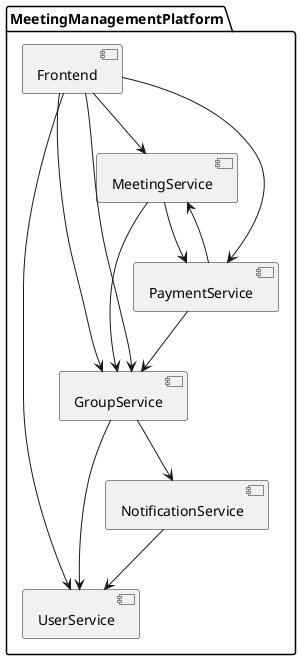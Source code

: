 @startuml
package MeetingManagementPlatform {
    [UserService] as UserService
    [GroupService] as GroupService
    [MeetingService] as MeetingService
    [PaymentService] as PaymentService
    [Frontend] as WebApp
    [NotificationService] as NotificationService

    ' Frontend interactions
    WebApp --> UserService
    WebApp --> GroupService
    WebApp --> MeetingService
    WebApp --> PaymentService

    ' UserService provides user details & roles
    GroupService --> UserService

    ' Group proposal approval workflow
    GroupService --> NotificationService
    NotificationService --> UserService

    ' Admin actions handled within GroupService (implicit)
    WebApp --> GroupService

    ' Meeting creation constraints
    MeetingService --> GroupService
    MeetingService --> PaymentService

    ' Payment processing
    PaymentService --> MeetingService
    PaymentService --> GroupService
}
@enduml
